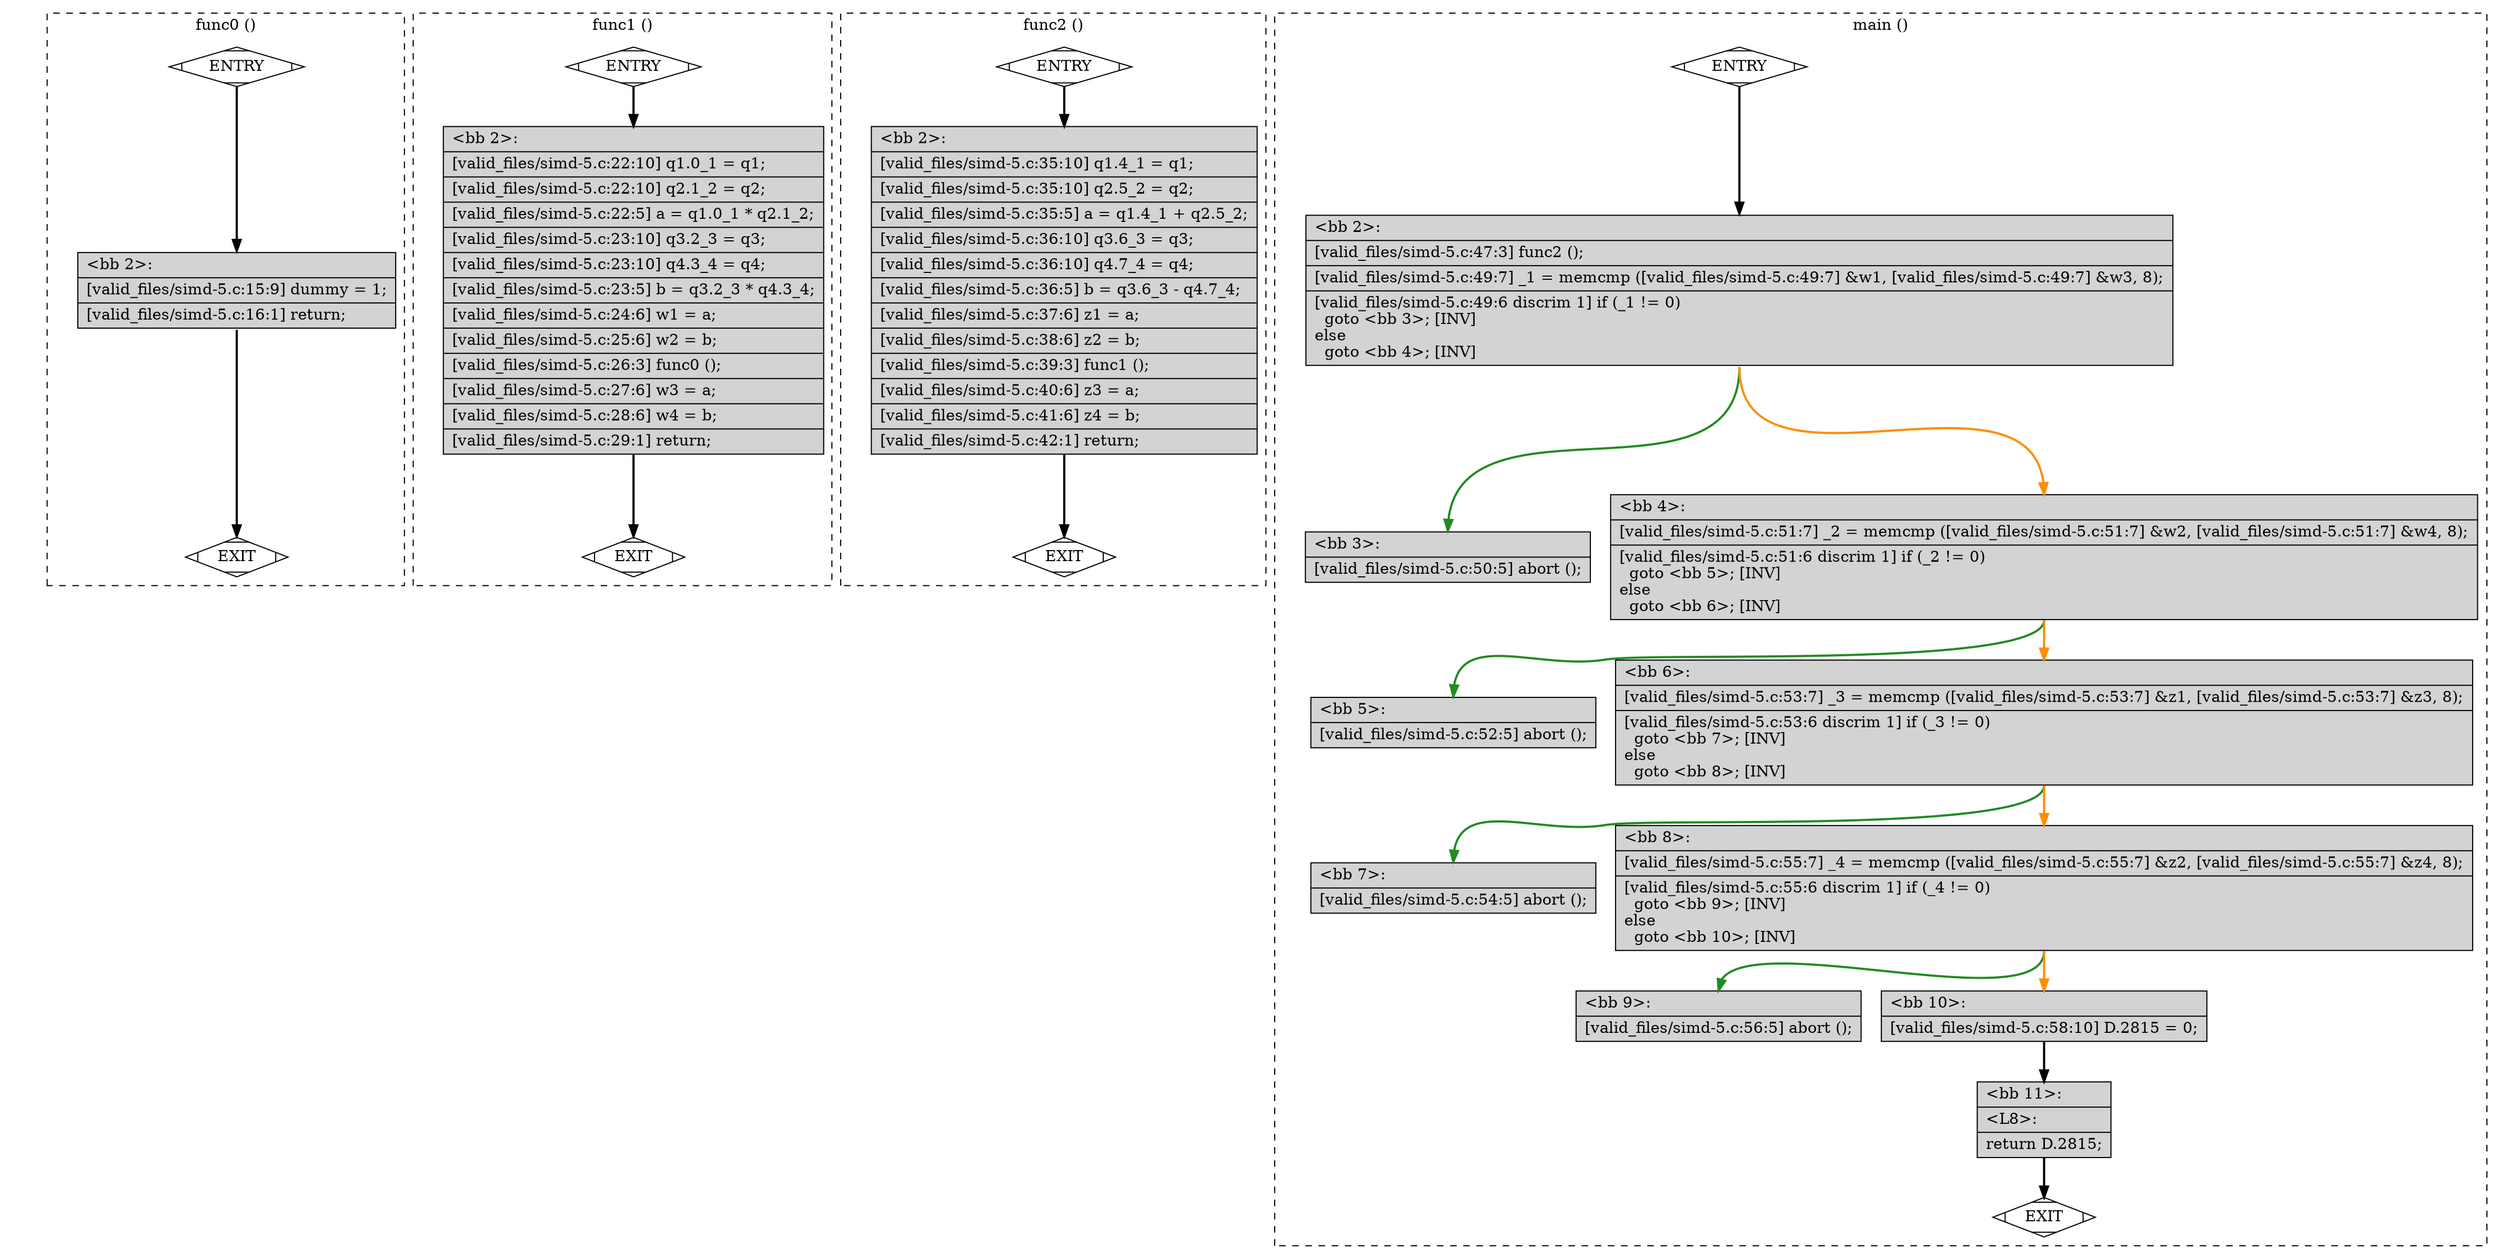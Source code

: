 digraph "a-simd-5.c.015t.cfg" {
overlap=false;
subgraph "cluster_func0" {
	style="dashed";
	color="black";
	label="func0 ()";
	fn_0_basic_block_0 [shape=Mdiamond,style=filled,fillcolor=white,label="ENTRY"];

	fn_0_basic_block_1 [shape=Mdiamond,style=filled,fillcolor=white,label="EXIT"];

	fn_0_basic_block_2 [shape=record,style=filled,fillcolor=lightgrey,label="{\<bb\ 2\>:\l\
|[valid_files/simd-5.c:15:9]\ dummy\ =\ 1;\l\
|[valid_files/simd-5.c:16:1]\ return;\l\
}"];

	fn_0_basic_block_0:s -> fn_0_basic_block_2:n [style="solid,bold",color=black,weight=100,constraint=true];
	fn_0_basic_block_2:s -> fn_0_basic_block_1:n [style="solid,bold",color=black,weight=10,constraint=true];
	fn_0_basic_block_0:s -> fn_0_basic_block_1:n [style="invis",constraint=true];
}
subgraph "cluster_func1" {
	style="dashed";
	color="black";
	label="func1 ()";
	fn_1_basic_block_0 [shape=Mdiamond,style=filled,fillcolor=white,label="ENTRY"];

	fn_1_basic_block_1 [shape=Mdiamond,style=filled,fillcolor=white,label="EXIT"];

	fn_1_basic_block_2 [shape=record,style=filled,fillcolor=lightgrey,label="{\<bb\ 2\>:\l\
|[valid_files/simd-5.c:22:10]\ q1.0_1\ =\ q1;\l\
|[valid_files/simd-5.c:22:10]\ q2.1_2\ =\ q2;\l\
|[valid_files/simd-5.c:22:5]\ a\ =\ q1.0_1\ *\ q2.1_2;\l\
|[valid_files/simd-5.c:23:10]\ q3.2_3\ =\ q3;\l\
|[valid_files/simd-5.c:23:10]\ q4.3_4\ =\ q4;\l\
|[valid_files/simd-5.c:23:5]\ b\ =\ q3.2_3\ *\ q4.3_4;\l\
|[valid_files/simd-5.c:24:6]\ w1\ =\ a;\l\
|[valid_files/simd-5.c:25:6]\ w2\ =\ b;\l\
|[valid_files/simd-5.c:26:3]\ func0\ ();\l\
|[valid_files/simd-5.c:27:6]\ w3\ =\ a;\l\
|[valid_files/simd-5.c:28:6]\ w4\ =\ b;\l\
|[valid_files/simd-5.c:29:1]\ return;\l\
}"];

	fn_1_basic_block_0:s -> fn_1_basic_block_2:n [style="solid,bold",color=black,weight=100,constraint=true];
	fn_1_basic_block_2:s -> fn_1_basic_block_1:n [style="solid,bold",color=black,weight=10,constraint=true];
	fn_1_basic_block_0:s -> fn_1_basic_block_1:n [style="invis",constraint=true];
}
subgraph "cluster_func2" {
	style="dashed";
	color="black";
	label="func2 ()";
	fn_2_basic_block_0 [shape=Mdiamond,style=filled,fillcolor=white,label="ENTRY"];

	fn_2_basic_block_1 [shape=Mdiamond,style=filled,fillcolor=white,label="EXIT"];

	fn_2_basic_block_2 [shape=record,style=filled,fillcolor=lightgrey,label="{\<bb\ 2\>:\l\
|[valid_files/simd-5.c:35:10]\ q1.4_1\ =\ q1;\l\
|[valid_files/simd-5.c:35:10]\ q2.5_2\ =\ q2;\l\
|[valid_files/simd-5.c:35:5]\ a\ =\ q1.4_1\ +\ q2.5_2;\l\
|[valid_files/simd-5.c:36:10]\ q3.6_3\ =\ q3;\l\
|[valid_files/simd-5.c:36:10]\ q4.7_4\ =\ q4;\l\
|[valid_files/simd-5.c:36:5]\ b\ =\ q3.6_3\ -\ q4.7_4;\l\
|[valid_files/simd-5.c:37:6]\ z1\ =\ a;\l\
|[valid_files/simd-5.c:38:6]\ z2\ =\ b;\l\
|[valid_files/simd-5.c:39:3]\ func1\ ();\l\
|[valid_files/simd-5.c:40:6]\ z3\ =\ a;\l\
|[valid_files/simd-5.c:41:6]\ z4\ =\ b;\l\
|[valid_files/simd-5.c:42:1]\ return;\l\
}"];

	fn_2_basic_block_0:s -> fn_2_basic_block_2:n [style="solid,bold",color=black,weight=100,constraint=true];
	fn_2_basic_block_2:s -> fn_2_basic_block_1:n [style="solid,bold",color=black,weight=10,constraint=true];
	fn_2_basic_block_0:s -> fn_2_basic_block_1:n [style="invis",constraint=true];
}
subgraph "cluster_main" {
	style="dashed";
	color="black";
	label="main ()";
	fn_3_basic_block_0 [shape=Mdiamond,style=filled,fillcolor=white,label="ENTRY"];

	fn_3_basic_block_1 [shape=Mdiamond,style=filled,fillcolor=white,label="EXIT"];

	fn_3_basic_block_2 [shape=record,style=filled,fillcolor=lightgrey,label="{\<bb\ 2\>:\l\
|[valid_files/simd-5.c:47:3]\ func2\ ();\l\
|[valid_files/simd-5.c:49:7]\ _1\ =\ memcmp\ ([valid_files/simd-5.c:49:7]\ &w1,\ [valid_files/simd-5.c:49:7]\ &w3,\ 8);\l\
|[valid_files/simd-5.c:49:6\ discrim\ 1]\ if\ (_1\ !=\ 0)\l\
\ \ goto\ \<bb\ 3\>;\ [INV]\l\
else\l\
\ \ goto\ \<bb\ 4\>;\ [INV]\l\
}"];

	fn_3_basic_block_3 [shape=record,style=filled,fillcolor=lightgrey,label="{\<bb\ 3\>:\l\
|[valid_files/simd-5.c:50:5]\ abort\ ();\l\
}"];

	fn_3_basic_block_4 [shape=record,style=filled,fillcolor=lightgrey,label="{\<bb\ 4\>:\l\
|[valid_files/simd-5.c:51:7]\ _2\ =\ memcmp\ ([valid_files/simd-5.c:51:7]\ &w2,\ [valid_files/simd-5.c:51:7]\ &w4,\ 8);\l\
|[valid_files/simd-5.c:51:6\ discrim\ 1]\ if\ (_2\ !=\ 0)\l\
\ \ goto\ \<bb\ 5\>;\ [INV]\l\
else\l\
\ \ goto\ \<bb\ 6\>;\ [INV]\l\
}"];

	fn_3_basic_block_5 [shape=record,style=filled,fillcolor=lightgrey,label="{\<bb\ 5\>:\l\
|[valid_files/simd-5.c:52:5]\ abort\ ();\l\
}"];

	fn_3_basic_block_6 [shape=record,style=filled,fillcolor=lightgrey,label="{\<bb\ 6\>:\l\
|[valid_files/simd-5.c:53:7]\ _3\ =\ memcmp\ ([valid_files/simd-5.c:53:7]\ &z1,\ [valid_files/simd-5.c:53:7]\ &z3,\ 8);\l\
|[valid_files/simd-5.c:53:6\ discrim\ 1]\ if\ (_3\ !=\ 0)\l\
\ \ goto\ \<bb\ 7\>;\ [INV]\l\
else\l\
\ \ goto\ \<bb\ 8\>;\ [INV]\l\
}"];

	fn_3_basic_block_7 [shape=record,style=filled,fillcolor=lightgrey,label="{\<bb\ 7\>:\l\
|[valid_files/simd-5.c:54:5]\ abort\ ();\l\
}"];

	fn_3_basic_block_8 [shape=record,style=filled,fillcolor=lightgrey,label="{\<bb\ 8\>:\l\
|[valid_files/simd-5.c:55:7]\ _4\ =\ memcmp\ ([valid_files/simd-5.c:55:7]\ &z2,\ [valid_files/simd-5.c:55:7]\ &z4,\ 8);\l\
|[valid_files/simd-5.c:55:6\ discrim\ 1]\ if\ (_4\ !=\ 0)\l\
\ \ goto\ \<bb\ 9\>;\ [INV]\l\
else\l\
\ \ goto\ \<bb\ 10\>;\ [INV]\l\
}"];

	fn_3_basic_block_9 [shape=record,style=filled,fillcolor=lightgrey,label="{\<bb\ 9\>:\l\
|[valid_files/simd-5.c:56:5]\ abort\ ();\l\
}"];

	fn_3_basic_block_10 [shape=record,style=filled,fillcolor=lightgrey,label="{\<bb\ 10\>:\l\
|[valid_files/simd-5.c:58:10]\ D.2815\ =\ 0;\l\
}"];

	fn_3_basic_block_11 [shape=record,style=filled,fillcolor=lightgrey,label="{\<bb\ 11\>:\l\
|\<L8\>:\l\
|return\ D.2815;\l\
}"];

	fn_3_basic_block_0:s -> fn_3_basic_block_2:n [style="solid,bold",color=black,weight=100,constraint=true];
	fn_3_basic_block_2:s -> fn_3_basic_block_3:n [style="solid,bold",color=forestgreen,weight=10,constraint=true];
	fn_3_basic_block_2:s -> fn_3_basic_block_4:n [style="solid,bold",color=darkorange,weight=10,constraint=true];
	fn_3_basic_block_4:s -> fn_3_basic_block_5:n [style="solid,bold",color=forestgreen,weight=10,constraint=true];
	fn_3_basic_block_4:s -> fn_3_basic_block_6:n [style="solid,bold",color=darkorange,weight=10,constraint=true];
	fn_3_basic_block_6:s -> fn_3_basic_block_7:n [style="solid,bold",color=forestgreen,weight=10,constraint=true];
	fn_3_basic_block_6:s -> fn_3_basic_block_8:n [style="solid,bold",color=darkorange,weight=10,constraint=true];
	fn_3_basic_block_8:s -> fn_3_basic_block_9:n [style="solid,bold",color=forestgreen,weight=10,constraint=true];
	fn_3_basic_block_8:s -> fn_3_basic_block_10:n [style="solid,bold",color=darkorange,weight=10,constraint=true];
	fn_3_basic_block_10:s -> fn_3_basic_block_11:n [style="solid,bold",color=black,weight=100,constraint=true];
	fn_3_basic_block_11:s -> fn_3_basic_block_1:n [style="solid,bold",color=black,weight=10,constraint=true];
	fn_3_basic_block_0:s -> fn_3_basic_block_1:n [style="invis",constraint=true];
}
}
